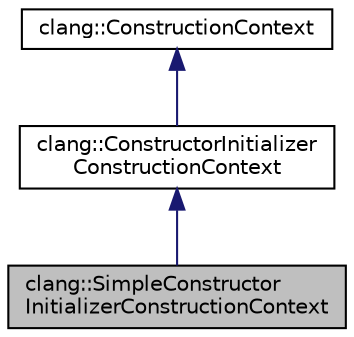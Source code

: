 digraph "clang::SimpleConstructorInitializerConstructionContext"
{
 // LATEX_PDF_SIZE
  bgcolor="transparent";
  edge [fontname="Helvetica",fontsize="10",labelfontname="Helvetica",labelfontsize="10"];
  node [fontname="Helvetica",fontsize="10",shape=record];
  Node1 [label="clang::SimpleConstructor\lInitializerConstructionContext",height=0.2,width=0.4,color="black", fillcolor="grey75", style="filled", fontcolor="black",tooltip="Represents construction into a field or a base class within a bigger object via a constructor initial..."];
  Node2 -> Node1 [dir="back",color="midnightblue",fontsize="10",style="solid",fontname="Helvetica"];
  Node2 [label="clang::ConstructorInitializer\lConstructionContext",height=0.2,width=0.4,color="black",URL="$classclang_1_1ConstructorInitializerConstructionContext.html",tooltip=" "];
  Node3 -> Node2 [dir="back",color="midnightblue",fontsize="10",style="solid",fontname="Helvetica"];
  Node3 [label="clang::ConstructionContext",height=0.2,width=0.4,color="black",URL="$classclang_1_1ConstructionContext.html",tooltip="ConstructionContext's subclasses describe different ways of constructing an object in C++."];
}
